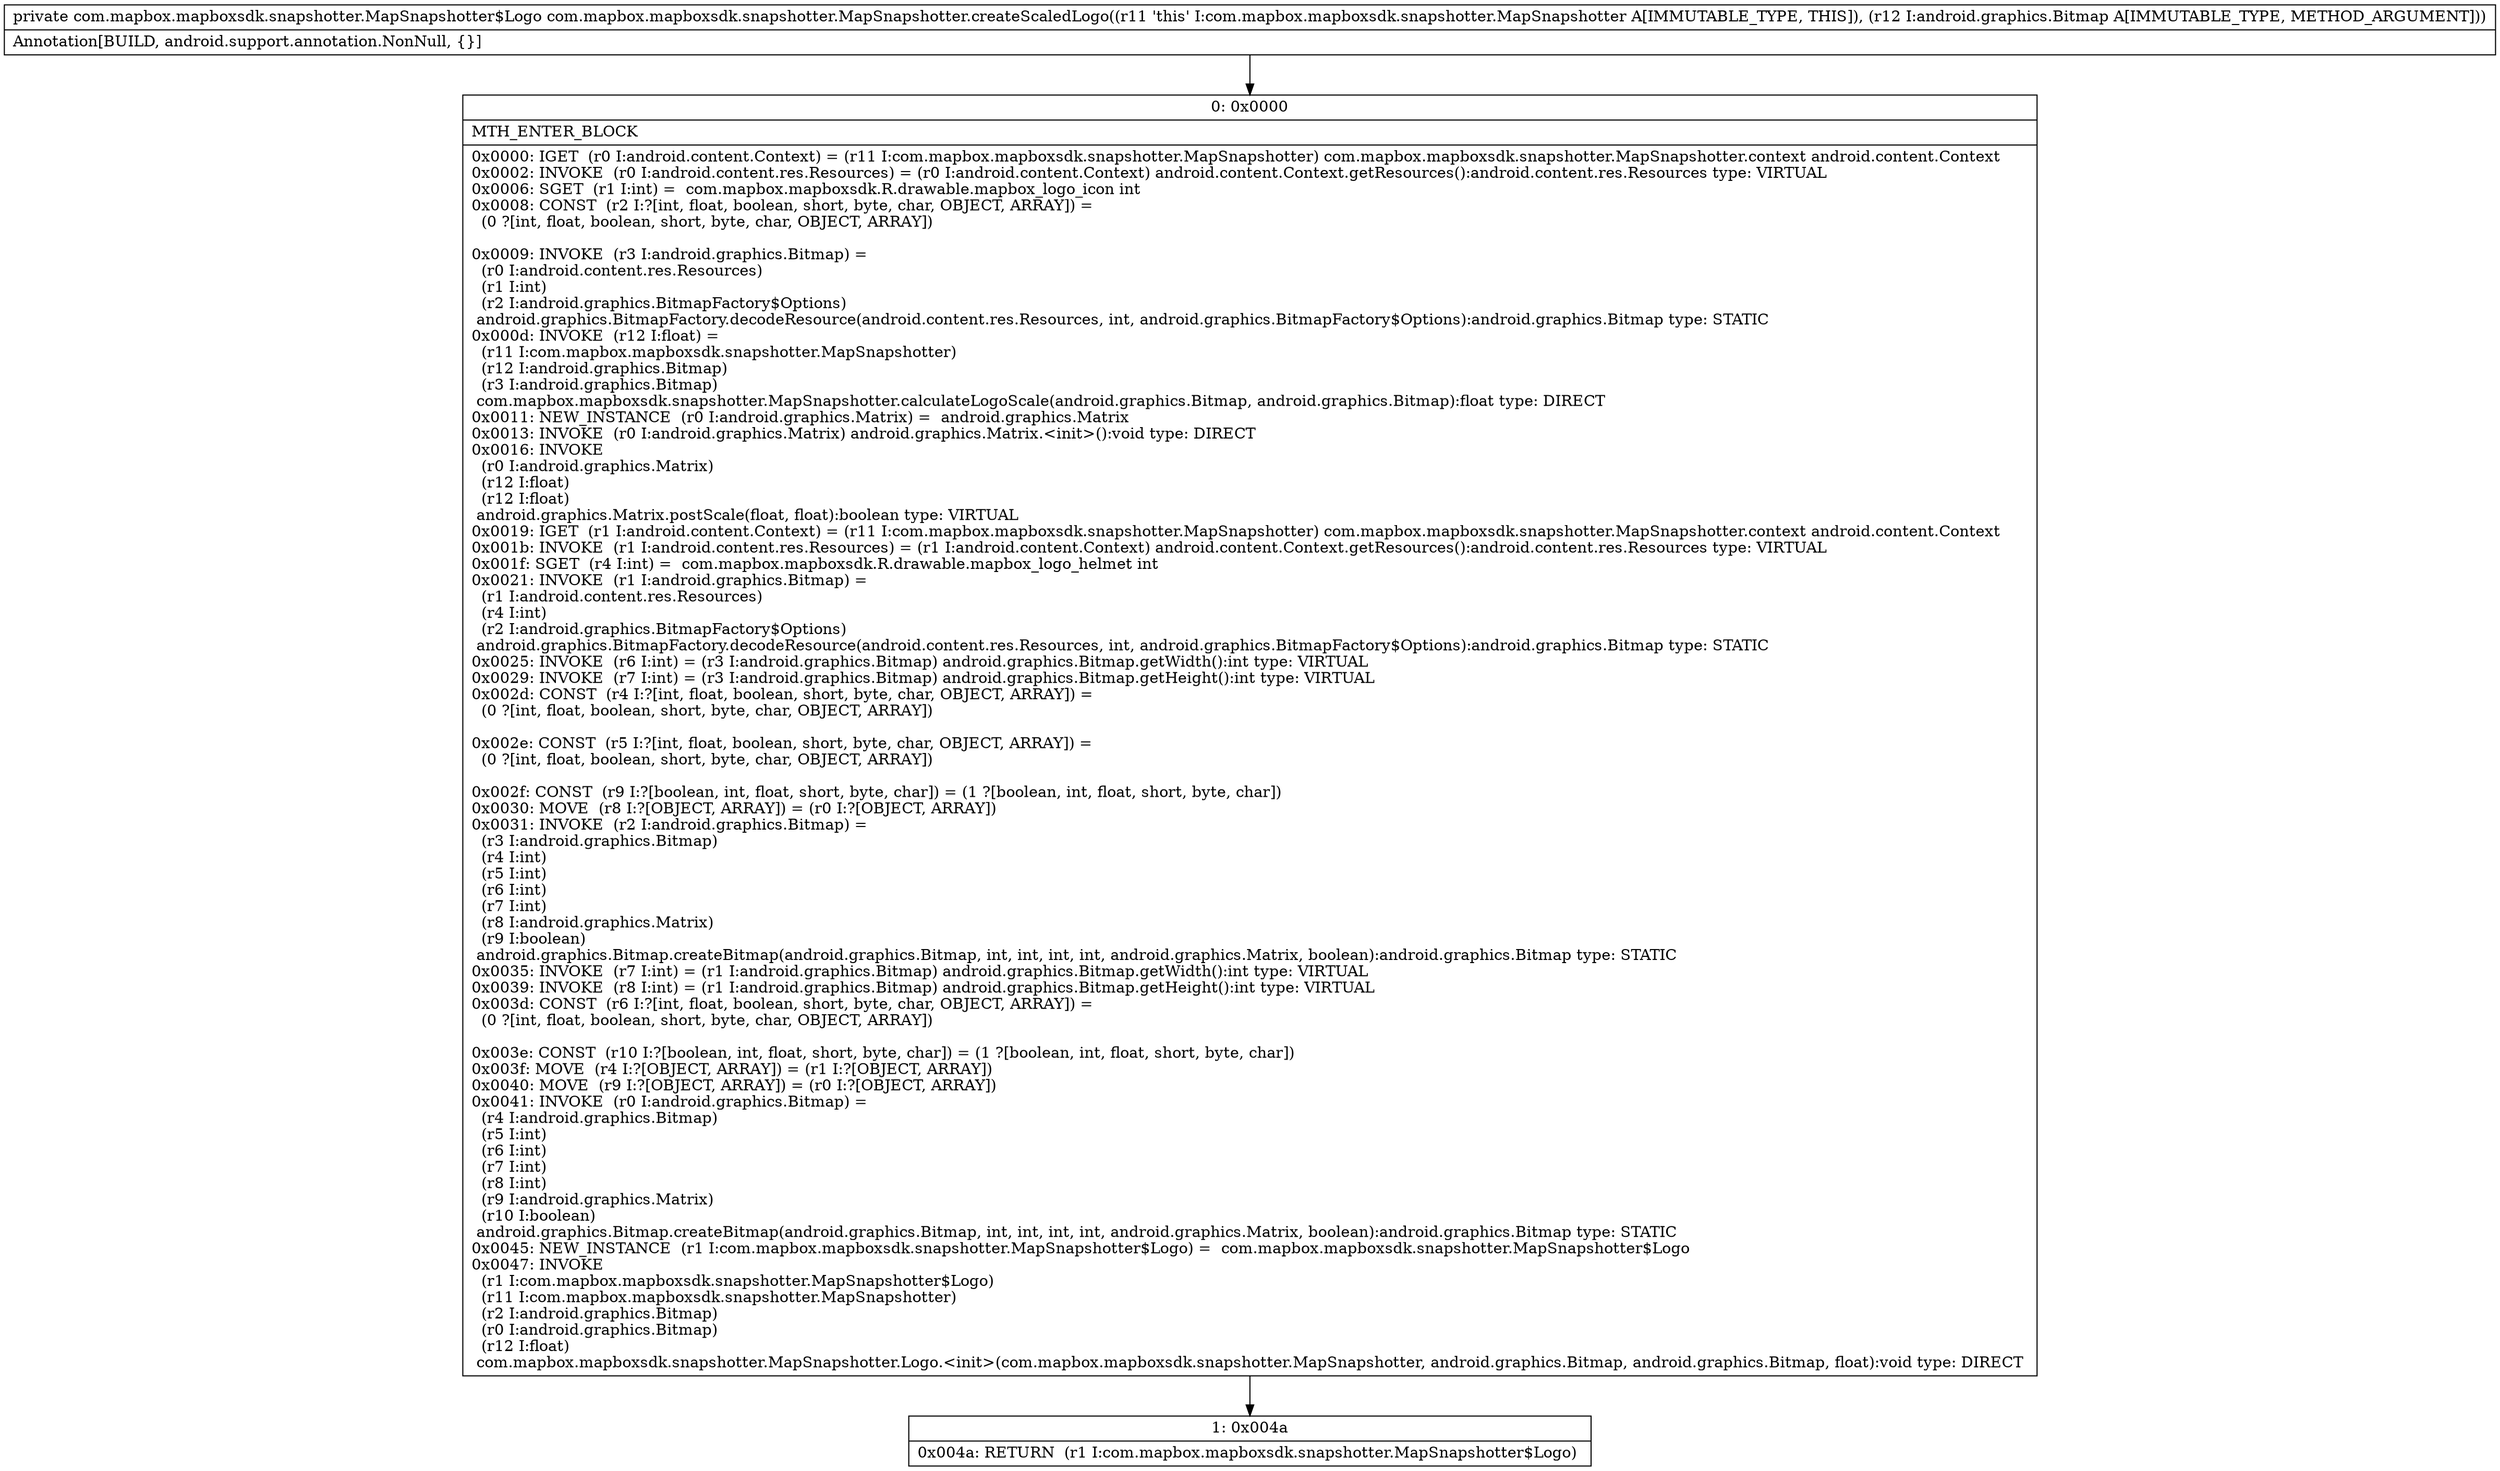 digraph "CFG forcom.mapbox.mapboxsdk.snapshotter.MapSnapshotter.createScaledLogo(Landroid\/graphics\/Bitmap;)Lcom\/mapbox\/mapboxsdk\/snapshotter\/MapSnapshotter$Logo;" {
Node_0 [shape=record,label="{0\:\ 0x0000|MTH_ENTER_BLOCK\l|0x0000: IGET  (r0 I:android.content.Context) = (r11 I:com.mapbox.mapboxsdk.snapshotter.MapSnapshotter) com.mapbox.mapboxsdk.snapshotter.MapSnapshotter.context android.content.Context \l0x0002: INVOKE  (r0 I:android.content.res.Resources) = (r0 I:android.content.Context) android.content.Context.getResources():android.content.res.Resources type: VIRTUAL \l0x0006: SGET  (r1 I:int) =  com.mapbox.mapboxsdk.R.drawable.mapbox_logo_icon int \l0x0008: CONST  (r2 I:?[int, float, boolean, short, byte, char, OBJECT, ARRAY]) = \l  (0 ?[int, float, boolean, short, byte, char, OBJECT, ARRAY])\l \l0x0009: INVOKE  (r3 I:android.graphics.Bitmap) = \l  (r0 I:android.content.res.Resources)\l  (r1 I:int)\l  (r2 I:android.graphics.BitmapFactory$Options)\l android.graphics.BitmapFactory.decodeResource(android.content.res.Resources, int, android.graphics.BitmapFactory$Options):android.graphics.Bitmap type: STATIC \l0x000d: INVOKE  (r12 I:float) = \l  (r11 I:com.mapbox.mapboxsdk.snapshotter.MapSnapshotter)\l  (r12 I:android.graphics.Bitmap)\l  (r3 I:android.graphics.Bitmap)\l com.mapbox.mapboxsdk.snapshotter.MapSnapshotter.calculateLogoScale(android.graphics.Bitmap, android.graphics.Bitmap):float type: DIRECT \l0x0011: NEW_INSTANCE  (r0 I:android.graphics.Matrix) =  android.graphics.Matrix \l0x0013: INVOKE  (r0 I:android.graphics.Matrix) android.graphics.Matrix.\<init\>():void type: DIRECT \l0x0016: INVOKE  \l  (r0 I:android.graphics.Matrix)\l  (r12 I:float)\l  (r12 I:float)\l android.graphics.Matrix.postScale(float, float):boolean type: VIRTUAL \l0x0019: IGET  (r1 I:android.content.Context) = (r11 I:com.mapbox.mapboxsdk.snapshotter.MapSnapshotter) com.mapbox.mapboxsdk.snapshotter.MapSnapshotter.context android.content.Context \l0x001b: INVOKE  (r1 I:android.content.res.Resources) = (r1 I:android.content.Context) android.content.Context.getResources():android.content.res.Resources type: VIRTUAL \l0x001f: SGET  (r4 I:int) =  com.mapbox.mapboxsdk.R.drawable.mapbox_logo_helmet int \l0x0021: INVOKE  (r1 I:android.graphics.Bitmap) = \l  (r1 I:android.content.res.Resources)\l  (r4 I:int)\l  (r2 I:android.graphics.BitmapFactory$Options)\l android.graphics.BitmapFactory.decodeResource(android.content.res.Resources, int, android.graphics.BitmapFactory$Options):android.graphics.Bitmap type: STATIC \l0x0025: INVOKE  (r6 I:int) = (r3 I:android.graphics.Bitmap) android.graphics.Bitmap.getWidth():int type: VIRTUAL \l0x0029: INVOKE  (r7 I:int) = (r3 I:android.graphics.Bitmap) android.graphics.Bitmap.getHeight():int type: VIRTUAL \l0x002d: CONST  (r4 I:?[int, float, boolean, short, byte, char, OBJECT, ARRAY]) = \l  (0 ?[int, float, boolean, short, byte, char, OBJECT, ARRAY])\l \l0x002e: CONST  (r5 I:?[int, float, boolean, short, byte, char, OBJECT, ARRAY]) = \l  (0 ?[int, float, boolean, short, byte, char, OBJECT, ARRAY])\l \l0x002f: CONST  (r9 I:?[boolean, int, float, short, byte, char]) = (1 ?[boolean, int, float, short, byte, char]) \l0x0030: MOVE  (r8 I:?[OBJECT, ARRAY]) = (r0 I:?[OBJECT, ARRAY]) \l0x0031: INVOKE  (r2 I:android.graphics.Bitmap) = \l  (r3 I:android.graphics.Bitmap)\l  (r4 I:int)\l  (r5 I:int)\l  (r6 I:int)\l  (r7 I:int)\l  (r8 I:android.graphics.Matrix)\l  (r9 I:boolean)\l android.graphics.Bitmap.createBitmap(android.graphics.Bitmap, int, int, int, int, android.graphics.Matrix, boolean):android.graphics.Bitmap type: STATIC \l0x0035: INVOKE  (r7 I:int) = (r1 I:android.graphics.Bitmap) android.graphics.Bitmap.getWidth():int type: VIRTUAL \l0x0039: INVOKE  (r8 I:int) = (r1 I:android.graphics.Bitmap) android.graphics.Bitmap.getHeight():int type: VIRTUAL \l0x003d: CONST  (r6 I:?[int, float, boolean, short, byte, char, OBJECT, ARRAY]) = \l  (0 ?[int, float, boolean, short, byte, char, OBJECT, ARRAY])\l \l0x003e: CONST  (r10 I:?[boolean, int, float, short, byte, char]) = (1 ?[boolean, int, float, short, byte, char]) \l0x003f: MOVE  (r4 I:?[OBJECT, ARRAY]) = (r1 I:?[OBJECT, ARRAY]) \l0x0040: MOVE  (r9 I:?[OBJECT, ARRAY]) = (r0 I:?[OBJECT, ARRAY]) \l0x0041: INVOKE  (r0 I:android.graphics.Bitmap) = \l  (r4 I:android.graphics.Bitmap)\l  (r5 I:int)\l  (r6 I:int)\l  (r7 I:int)\l  (r8 I:int)\l  (r9 I:android.graphics.Matrix)\l  (r10 I:boolean)\l android.graphics.Bitmap.createBitmap(android.graphics.Bitmap, int, int, int, int, android.graphics.Matrix, boolean):android.graphics.Bitmap type: STATIC \l0x0045: NEW_INSTANCE  (r1 I:com.mapbox.mapboxsdk.snapshotter.MapSnapshotter$Logo) =  com.mapbox.mapboxsdk.snapshotter.MapSnapshotter$Logo \l0x0047: INVOKE  \l  (r1 I:com.mapbox.mapboxsdk.snapshotter.MapSnapshotter$Logo)\l  (r11 I:com.mapbox.mapboxsdk.snapshotter.MapSnapshotter)\l  (r2 I:android.graphics.Bitmap)\l  (r0 I:android.graphics.Bitmap)\l  (r12 I:float)\l com.mapbox.mapboxsdk.snapshotter.MapSnapshotter.Logo.\<init\>(com.mapbox.mapboxsdk.snapshotter.MapSnapshotter, android.graphics.Bitmap, android.graphics.Bitmap, float):void type: DIRECT \l}"];
Node_1 [shape=record,label="{1\:\ 0x004a|0x004a: RETURN  (r1 I:com.mapbox.mapboxsdk.snapshotter.MapSnapshotter$Logo) \l}"];
MethodNode[shape=record,label="{private com.mapbox.mapboxsdk.snapshotter.MapSnapshotter$Logo com.mapbox.mapboxsdk.snapshotter.MapSnapshotter.createScaledLogo((r11 'this' I:com.mapbox.mapboxsdk.snapshotter.MapSnapshotter A[IMMUTABLE_TYPE, THIS]), (r12 I:android.graphics.Bitmap A[IMMUTABLE_TYPE, METHOD_ARGUMENT]))  | Annotation[BUILD, android.support.annotation.NonNull, \{\}]\l}"];
MethodNode -> Node_0;
Node_0 -> Node_1;
}

